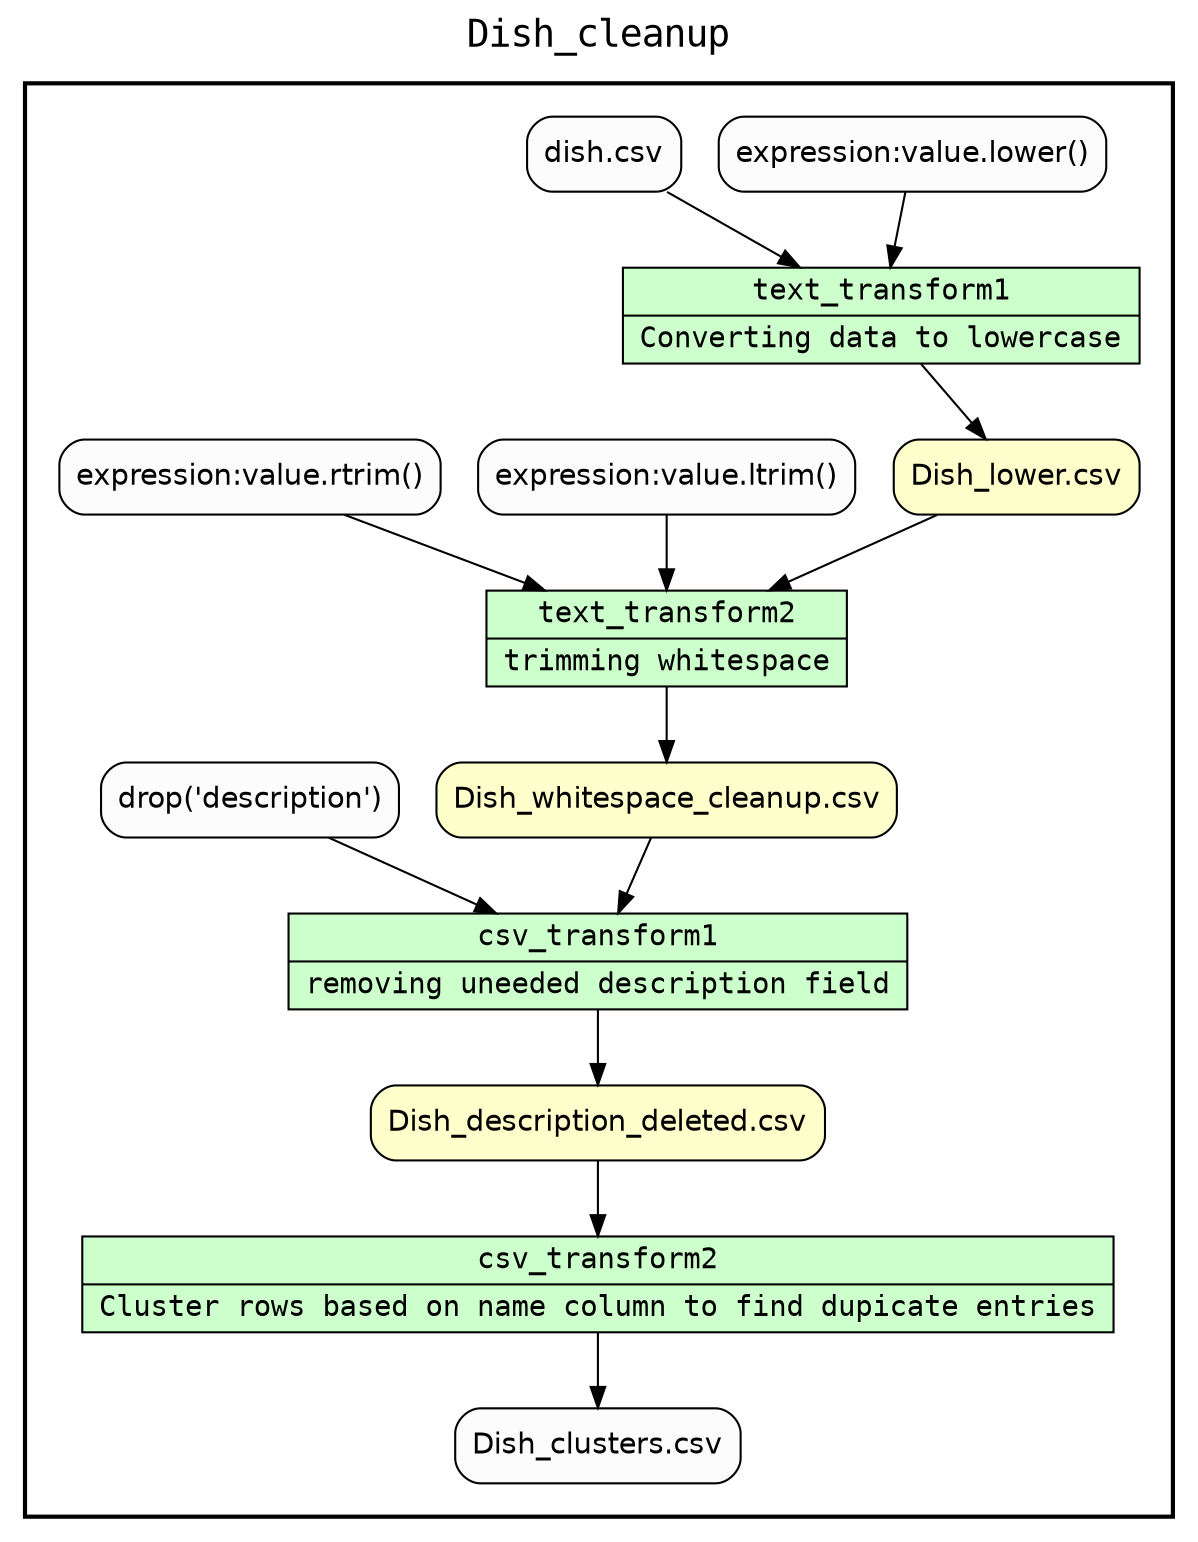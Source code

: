 
/* Start of top-level graph */
digraph Workflow {
rankdir=TB

/* Title for graph */
fontname=Courier; fontsize=18; labelloc=t
label=Dish_cleanup

/* Start of double cluster for drawing box around nodes in workflow */
subgraph cluster_workflow_box_outer { label=""; color=black; penwidth=2
subgraph cluster_workflow_box_inner { label=""; color=white

/* Style for nodes representing atomic programs in workflow */
node[shape=box style=filled fillcolor="#CCFFCC" peripheries=1 fontname=Courier]

/* Nodes representing atomic programs in workflow */
text_transform1 [shape=record rankdir=LR label="{<f0> text_transform1 |<f1> Converting data to lowercase}"];
text_transform2 [shape=record rankdir=LR label="{<f0> text_transform2 |<f1> trimming whitespace}"];
csv_transform1 [shape=record rankdir=LR label="{<f0> csv_transform1 |<f1> removing uneeded description field}"];
csv_transform2 [shape=record rankdir=LR label="{<f0> csv_transform2 |<f1> Cluster rows based on name column to find dupicate entries}"];

/* Style for nodes representing non-parameter data channels in workflow */
node[shape=box style="rounded,filled" fillcolor="#FFFFCC" peripheries=1 fontname=Helvetica]

/* Nodes for non-parameter data channels in workflow */
"Dish_lower.csv"
"Dish_whitespace_cleanup.csv"
"Dish_description_deleted.csv"

/* Style for nodes representing parameter channels in workflow */
node[shape=box style="rounded,filled" fillcolor="#FCFCFC" peripheries=1 fontname=Helvetica]

/* Nodes representing parameter channels in workflow */

/* Edges representing connections between programs and channels */
text_transform1 -> "Dish_lower.csv"
"expression:value.lower()" -> text_transform1
"dish.csv" -> text_transform1
text_transform2 -> "Dish_whitespace_cleanup.csv"
"expression:value.ltrim()" -> text_transform2
"expression:value.rtrim()" -> text_transform2
"Dish_lower.csv" -> text_transform2
csv_transform1 -> "Dish_description_deleted.csv"
"drop('description')" -> csv_transform1
"Dish_whitespace_cleanup.csv" -> csv_transform1
csv_transform2 -> "Dish_clusters.csv"
"Dish_description_deleted.csv" -> csv_transform2

/* End of double cluster for drawing box around nodes in workflow */
}}

/* End of top-level graph */
}
